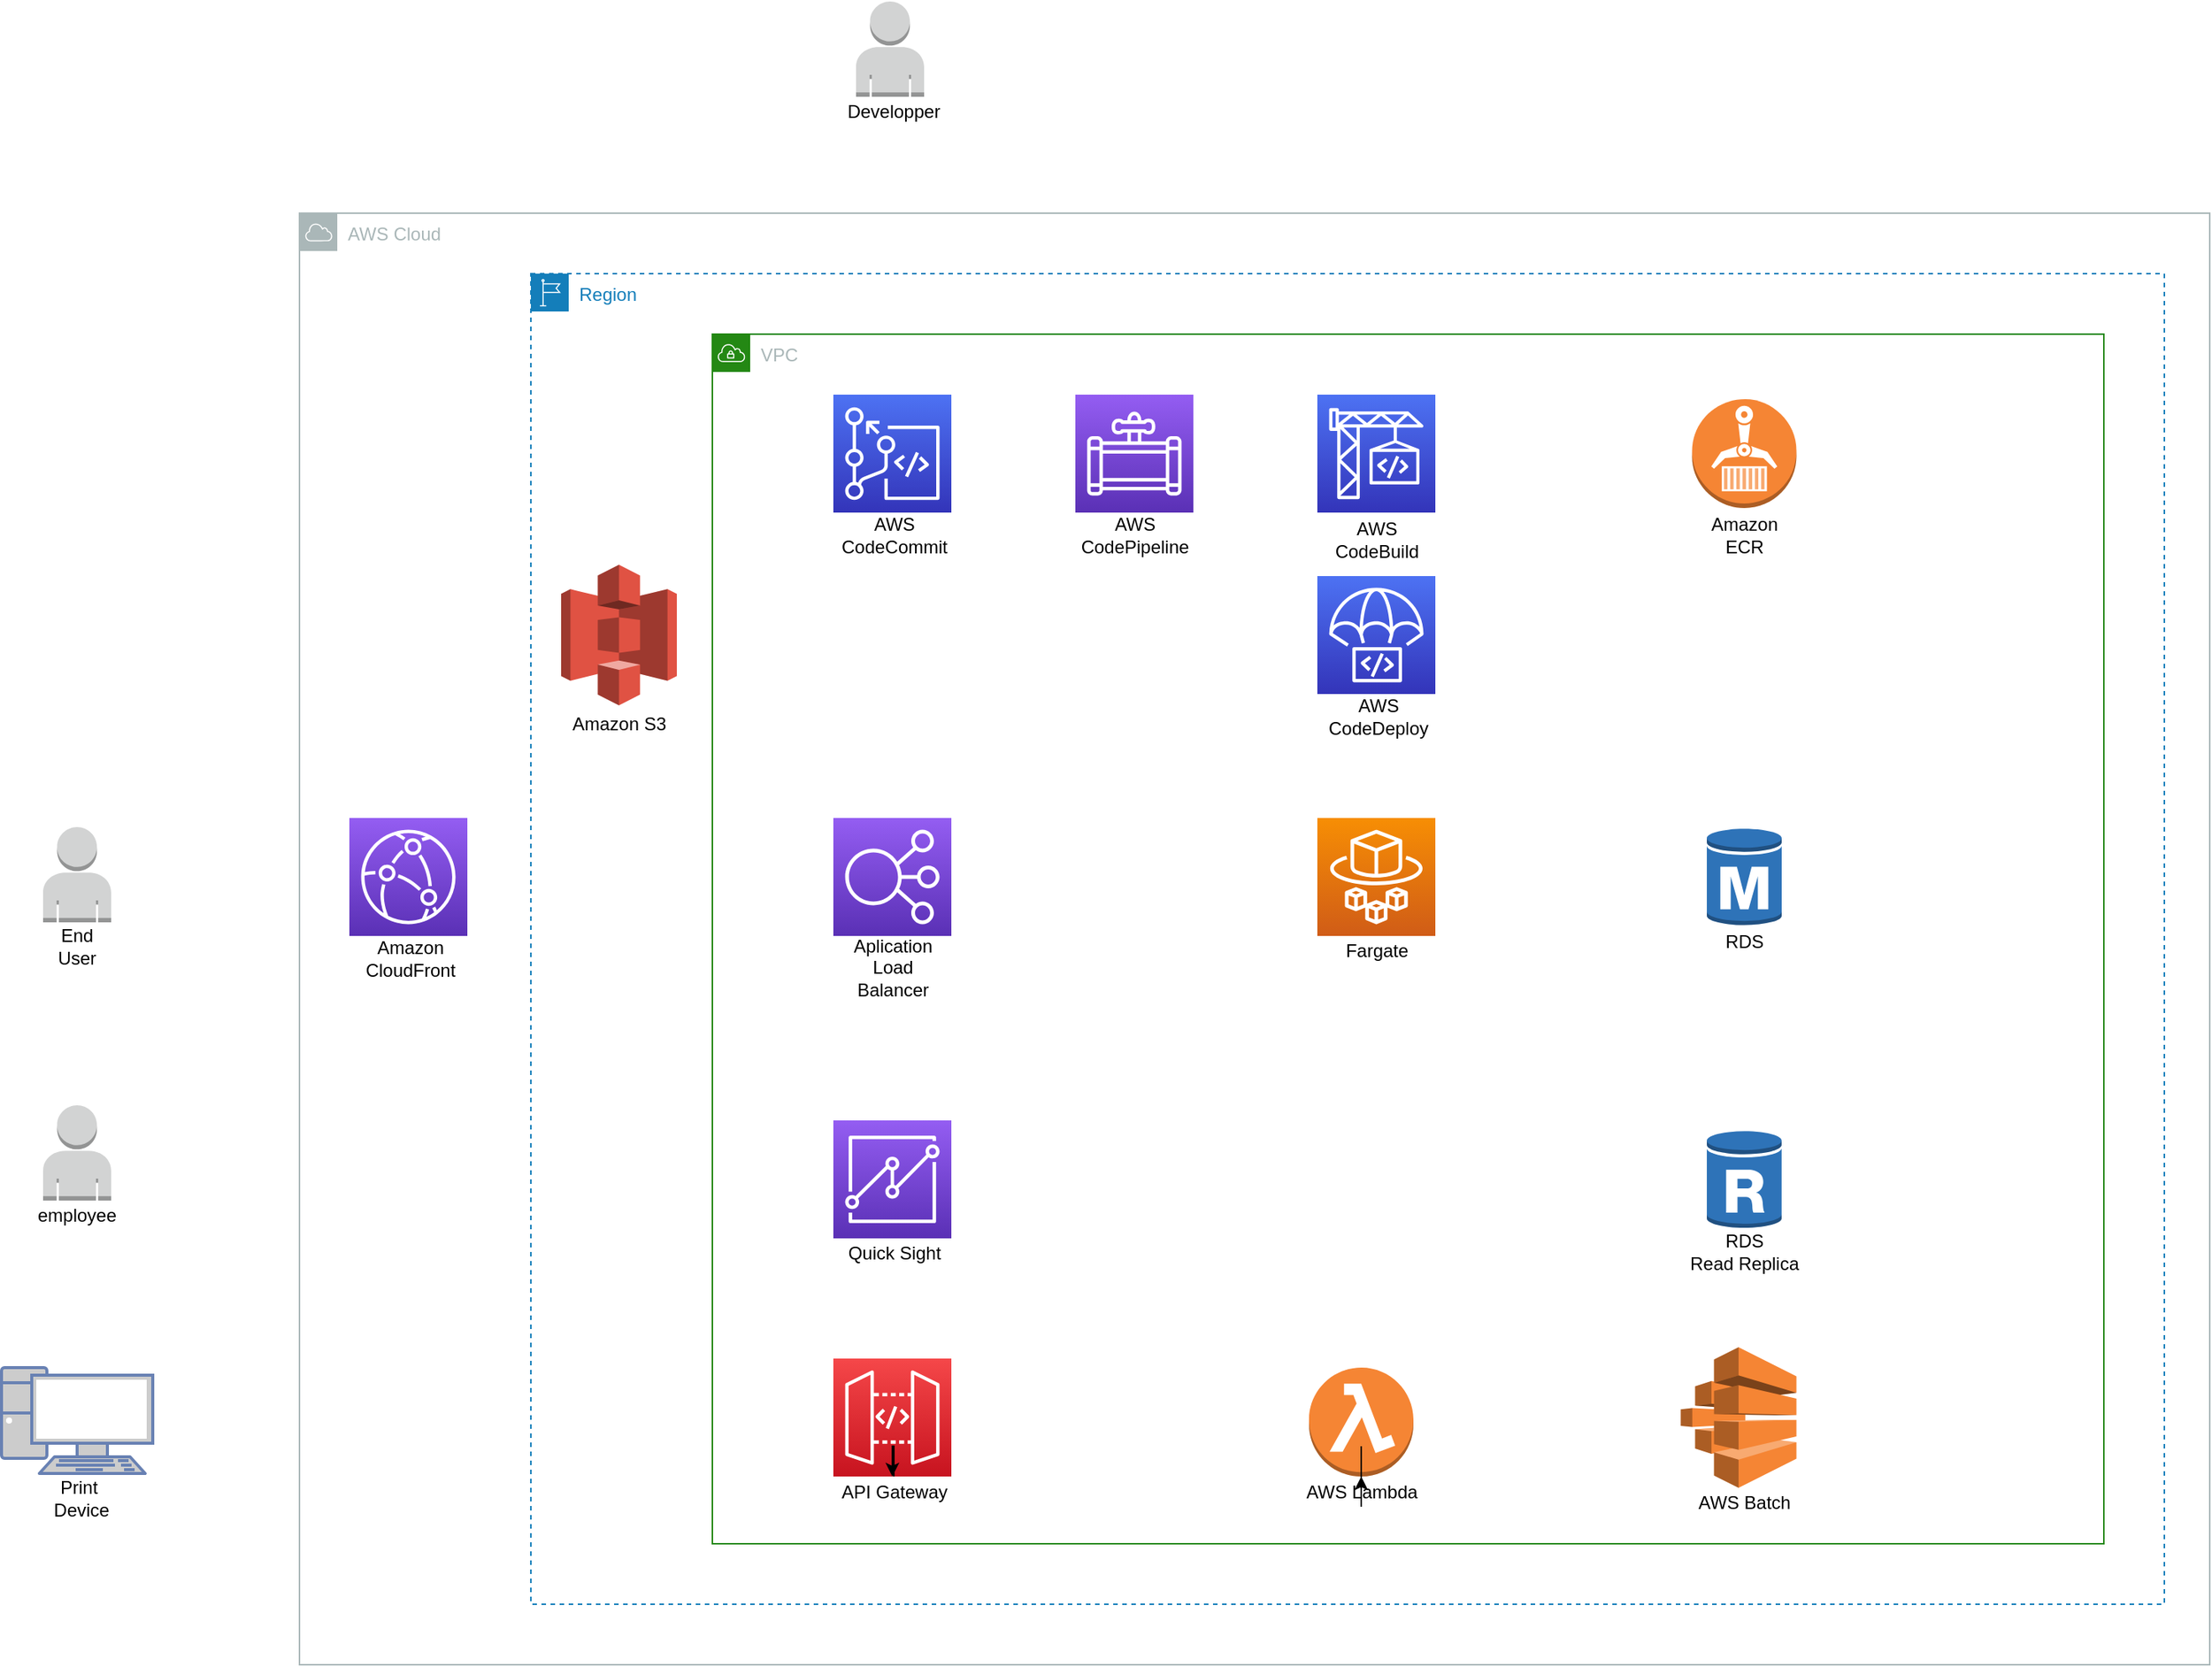 <mxfile>
    <diagram id="gWHWw5_Gwtlagw1Z8CL7" name="ページ2">
        <mxGraphModel dx="807" dy="567" grid="1" gridSize="10" guides="1" tooltips="1" connect="1" arrows="1" fold="1" page="1" pageScale="1" pageWidth="827" pageHeight="1169" math="0" shadow="0">
            <root>
                <mxCell id="uAOKcE6nmeNdGqZ9g9t3-0"/>
                <mxCell id="uAOKcE6nmeNdGqZ9g9t3-1" parent="uAOKcE6nmeNdGqZ9g9t3-0"/>
                <mxCell id="uAOKcE6nmeNdGqZ9g9t3-4" value="AWS Cloud" style="outlineConnect=0;gradientColor=none;html=1;whiteSpace=wrap;fontSize=12;fontStyle=0;shape=mxgraph.aws4.group;grIcon=mxgraph.aws4.group_aws_cloud;strokeColor=#AAB7B8;fillColor=none;verticalAlign=top;align=left;spacingLeft=30;fontColor=#AAB7B8;dashed=0;" parent="uAOKcE6nmeNdGqZ9g9t3-1" vertex="1">
                    <mxGeometry x="247" y="200" width="1263" height="960" as="geometry"/>
                </mxCell>
                <mxCell id="uAOKcE6nmeNdGqZ9g9t3-3" value="Region" style="points=[[0,0],[0.25,0],[0.5,0],[0.75,0],[1,0],[1,0.25],[1,0.5],[1,0.75],[1,1],[0.75,1],[0.5,1],[0.25,1],[0,1],[0,0.75],[0,0.5],[0,0.25]];outlineConnect=0;gradientColor=none;html=1;whiteSpace=wrap;fontSize=12;fontStyle=0;shape=mxgraph.aws4.group;grIcon=mxgraph.aws4.group_region;strokeColor=#147EBA;fillColor=none;verticalAlign=top;align=left;spacingLeft=30;fontColor=#147EBA;dashed=1;" parent="uAOKcE6nmeNdGqZ9g9t3-1" vertex="1">
                    <mxGeometry x="400" y="240" width="1080" height="880" as="geometry"/>
                </mxCell>
                <mxCell id="uAOKcE6nmeNdGqZ9g9t3-2" value="VPC" style="points=[[0,0],[0.25,0],[0.5,0],[0.75,0],[1,0],[1,0.25],[1,0.5],[1,0.75],[1,1],[0.75,1],[0.5,1],[0.25,1],[0,1],[0,0.75],[0,0.5],[0,0.25]];outlineConnect=0;gradientColor=none;html=1;whiteSpace=wrap;fontSize=12;fontStyle=0;shape=mxgraph.aws4.group;grIcon=mxgraph.aws4.group_vpc;strokeColor=#248814;fillColor=none;verticalAlign=top;align=left;spacingLeft=30;fontColor=#AAB7B8;dashed=0;" parent="uAOKcE6nmeNdGqZ9g9t3-1" vertex="1">
                    <mxGeometry x="520" y="280" width="920" height="800" as="geometry"/>
                </mxCell>
                <mxCell id="vgz9VYZ3-x48ovAwq_it-6" value="Text" style="text;html=1;resizable=0;autosize=1;align=center;verticalAlign=middle;points=[];fillColor=none;strokeColor=none;rounded=0;" parent="uAOKcE6nmeNdGqZ9g9t3-1" vertex="1">
                    <mxGeometry x="620" y="340" width="40" height="20" as="geometry"/>
                </mxCell>
                <mxCell id="vgz9VYZ3-x48ovAwq_it-9" value="" style="group" parent="uAOKcE6nmeNdGqZ9g9t3-1" vertex="1" connectable="0">
                    <mxGeometry x="595" y="320" width="90" height="108" as="geometry"/>
                </mxCell>
                <mxCell id="vgz9VYZ3-x48ovAwq_it-2" value="" style="points=[[0,0,0],[0.25,0,0],[0.5,0,0],[0.75,0,0],[1,0,0],[0,1,0],[0.25,1,0],[0.5,1,0],[0.75,1,0],[1,1,0],[0,0.25,0],[0,0.5,0],[0,0.75,0],[1,0.25,0],[1,0.5,0],[1,0.75,0]];outlineConnect=0;fontColor=#232F3E;gradientColor=#4D72F3;gradientDirection=north;fillColor=#3334B9;strokeColor=#ffffff;dashed=0;verticalLabelPosition=bottom;verticalAlign=top;align=center;html=1;fontSize=12;fontStyle=0;aspect=fixed;shape=mxgraph.aws4.resourceIcon;resIcon=mxgraph.aws4.codecommit;" parent="vgz9VYZ3-x48ovAwq_it-9" vertex="1">
                    <mxGeometry x="5" width="78" height="78" as="geometry"/>
                </mxCell>
                <mxCell id="vgz9VYZ3-x48ovAwq_it-7" value="AWS&lt;br&gt;CodeCommit" style="text;html=1;align=center;verticalAlign=middle;resizable=0;points=[];autosize=1;strokeColor=none;" parent="vgz9VYZ3-x48ovAwq_it-9" vertex="1">
                    <mxGeometry y="78" width="90" height="30" as="geometry"/>
                </mxCell>
                <mxCell id="vgz9VYZ3-x48ovAwq_it-13" value="" style="group" parent="uAOKcE6nmeNdGqZ9g9t3-1" vertex="1" connectable="0">
                    <mxGeometry x="754" y="320" width="90" height="108" as="geometry"/>
                </mxCell>
                <mxCell id="vgz9VYZ3-x48ovAwq_it-3" value="" style="points=[[0,0,0],[0.25,0,0],[0.5,0,0],[0.75,0,0],[1,0,0],[0,1,0],[0.25,1,0],[0.5,1,0],[0.75,1,0],[1,1,0],[0,0.25,0],[0,0.5,0],[0,0.75,0],[1,0.25,0],[1,0.5,0],[1,0.75,0]];outlineConnect=0;fontColor=#232F3E;gradientColor=#945DF2;gradientDirection=north;fillColor=#5A30B5;strokeColor=#ffffff;dashed=0;verticalLabelPosition=bottom;verticalAlign=top;align=center;html=1;fontSize=12;fontStyle=0;aspect=fixed;shape=mxgraph.aws4.resourceIcon;resIcon=mxgraph.aws4.data_pipeline;" parent="vgz9VYZ3-x48ovAwq_it-13" vertex="1">
                    <mxGeometry x="6" width="78" height="78" as="geometry"/>
                </mxCell>
                <mxCell id="vgz9VYZ3-x48ovAwq_it-8" value="AWS&lt;br&gt;CodePipeline" style="text;html=1;align=center;verticalAlign=middle;resizable=0;points=[];autosize=1;strokeColor=none;" parent="vgz9VYZ3-x48ovAwq_it-13" vertex="1">
                    <mxGeometry y="78" width="90" height="30" as="geometry"/>
                </mxCell>
                <mxCell id="vgz9VYZ3-x48ovAwq_it-14" value="" style="group" parent="uAOKcE6nmeNdGqZ9g9t3-1" vertex="1" connectable="0">
                    <mxGeometry x="920" y="320" width="78" height="111" as="geometry"/>
                </mxCell>
                <mxCell id="vgz9VYZ3-x48ovAwq_it-1" value="" style="points=[[0,0,0],[0.25,0,0],[0.5,0,0],[0.75,0,0],[1,0,0],[0,1,0],[0.25,1,0],[0.5,1,0],[0.75,1,0],[1,1,0],[0,0.25,0],[0,0.5,0],[0,0.75,0],[1,0.25,0],[1,0.5,0],[1,0.75,0]];outlineConnect=0;fontColor=#232F3E;gradientColor=#4D72F3;gradientDirection=north;fillColor=#3334B9;strokeColor=#ffffff;dashed=0;verticalLabelPosition=bottom;verticalAlign=top;align=center;html=1;fontSize=12;fontStyle=0;aspect=fixed;shape=mxgraph.aws4.resourceIcon;resIcon=mxgraph.aws4.codebuild;" parent="vgz9VYZ3-x48ovAwq_it-14" vertex="1">
                    <mxGeometry width="78" height="78" as="geometry"/>
                </mxCell>
                <mxCell id="vgz9VYZ3-x48ovAwq_it-12" value="AWS&lt;br&gt;CodeBuild" style="text;html=1;align=center;verticalAlign=middle;resizable=0;points=[];autosize=1;strokeColor=none;" parent="vgz9VYZ3-x48ovAwq_it-14" vertex="1">
                    <mxGeometry x="4" y="81" width="70" height="30" as="geometry"/>
                </mxCell>
                <mxCell id="vgz9VYZ3-x48ovAwq_it-15" value="" style="group" parent="uAOKcE6nmeNdGqZ9g9t3-1" vertex="1" connectable="0">
                    <mxGeometry x="920" y="440" width="80" height="108" as="geometry"/>
                </mxCell>
                <mxCell id="vgz9VYZ3-x48ovAwq_it-4" value="" style="points=[[0,0,0],[0.25,0,0],[0.5,0,0],[0.75,0,0],[1,0,0],[0,1,0],[0.25,1,0],[0.5,1,0],[0.75,1,0],[1,1,0],[0,0.25,0],[0,0.5,0],[0,0.75,0],[1,0.25,0],[1,0.5,0],[1,0.75,0]];outlineConnect=0;fontColor=#232F3E;gradientColor=#4D72F3;gradientDirection=north;fillColor=#3334B9;strokeColor=#ffffff;dashed=0;verticalLabelPosition=bottom;verticalAlign=top;align=center;html=1;fontSize=12;fontStyle=0;aspect=fixed;shape=mxgraph.aws4.resourceIcon;resIcon=mxgraph.aws4.codedeploy;" parent="vgz9VYZ3-x48ovAwq_it-15" vertex="1">
                    <mxGeometry width="78" height="78" as="geometry"/>
                </mxCell>
                <mxCell id="vgz9VYZ3-x48ovAwq_it-11" value="AWS&lt;br&gt;CodeDeploy" style="text;html=1;align=center;verticalAlign=middle;resizable=0;points=[];autosize=1;strokeColor=none;" parent="vgz9VYZ3-x48ovAwq_it-15" vertex="1">
                    <mxGeometry y="78" width="80" height="30" as="geometry"/>
                </mxCell>
                <mxCell id="vgz9VYZ3-x48ovAwq_it-16" value="" style="group" parent="uAOKcE6nmeNdGqZ9g9t3-1" vertex="1" connectable="0">
                    <mxGeometry x="1167.75" y="323" width="69" height="105" as="geometry"/>
                </mxCell>
                <mxCell id="vgz9VYZ3-x48ovAwq_it-0" value="" style="outlineConnect=0;dashed=0;verticalLabelPosition=bottom;verticalAlign=top;align=center;html=1;shape=mxgraph.aws3.ecr;fillColor=#F58534;gradientColor=none;" parent="vgz9VYZ3-x48ovAwq_it-16" vertex="1">
                    <mxGeometry width="69" height="72" as="geometry"/>
                </mxCell>
                <mxCell id="vgz9VYZ3-x48ovAwq_it-10" value="Amazon&lt;br&gt;ECR" style="text;html=1;align=center;verticalAlign=middle;resizable=0;points=[];autosize=1;strokeColor=none;" parent="vgz9VYZ3-x48ovAwq_it-16" vertex="1">
                    <mxGeometry x="4.5" y="75" width="60" height="30" as="geometry"/>
                </mxCell>
                <mxCell id="vgz9VYZ3-x48ovAwq_it-25" value="" style="group" parent="uAOKcE6nmeNdGqZ9g9t3-1" vertex="1" connectable="0">
                    <mxGeometry x="280" y="600" width="78" height="108" as="geometry"/>
                </mxCell>
                <mxCell id="xpTxVcHbTkrMu4ZIPbUX-0" value="" style="points=[[0,0,0],[0.25,0,0],[0.5,0,0],[0.75,0,0],[1,0,0],[0,1,0],[0.25,1,0],[0.5,1,0],[0.75,1,0],[1,1,0],[0,0.25,0],[0,0.5,0],[0,0.75,0],[1,0.25,0],[1,0.5,0],[1,0.75,0]];outlineConnect=0;fontColor=#232F3E;gradientColor=#945DF2;gradientDirection=north;fillColor=#5A30B5;strokeColor=#ffffff;dashed=0;verticalLabelPosition=bottom;verticalAlign=top;align=center;html=1;fontSize=12;fontStyle=0;aspect=fixed;shape=mxgraph.aws4.resourceIcon;resIcon=mxgraph.aws4.cloudfront;" parent="vgz9VYZ3-x48ovAwq_it-25" vertex="1">
                    <mxGeometry width="78" height="78" as="geometry"/>
                </mxCell>
                <mxCell id="vgz9VYZ3-x48ovAwq_it-24" value="Amazon&lt;br&gt;CloudFront" style="text;html=1;align=center;verticalAlign=middle;resizable=0;points=[];autosize=1;strokeColor=none;" parent="vgz9VYZ3-x48ovAwq_it-25" vertex="1">
                    <mxGeometry x="5" y="78" width="70" height="30" as="geometry"/>
                </mxCell>
                <mxCell id="vgz9VYZ3-x48ovAwq_it-26" value="" style="group" parent="uAOKcE6nmeNdGqZ9g9t3-1" vertex="1" connectable="0">
                    <mxGeometry x="600" y="600" width="78" height="124" as="geometry"/>
                </mxCell>
                <mxCell id="PO5luvMS2eNr-utxm2IB-0" value="" style="points=[[0,0,0],[0.25,0,0],[0.5,0,0],[0.75,0,0],[1,0,0],[0,1,0],[0.25,1,0],[0.5,1,0],[0.75,1,0],[1,1,0],[0,0.25,0],[0,0.5,0],[0,0.75,0],[1,0.25,0],[1,0.5,0],[1,0.75,0]];outlineConnect=0;fontColor=#232F3E;gradientColor=#945DF2;gradientDirection=north;fillColor=#5A30B5;strokeColor=#ffffff;dashed=0;verticalLabelPosition=bottom;verticalAlign=top;align=center;html=1;fontSize=12;fontStyle=0;aspect=fixed;shape=mxgraph.aws4.resourceIcon;resIcon=mxgraph.aws4.elastic_load_balancing;" parent="vgz9VYZ3-x48ovAwq_it-26" vertex="1">
                    <mxGeometry width="78" height="78" as="geometry"/>
                </mxCell>
                <mxCell id="vgz9VYZ3-x48ovAwq_it-23" value="Aplication&lt;br&gt;Load&lt;br&gt;Balancer" style="text;html=1;align=center;verticalAlign=middle;resizable=0;points=[];autosize=1;strokeColor=none;" parent="vgz9VYZ3-x48ovAwq_it-26" vertex="1">
                    <mxGeometry x="4" y="74" width="70" height="50" as="geometry"/>
                </mxCell>
                <mxCell id="vgz9VYZ3-x48ovAwq_it-27" value="" style="group" parent="uAOKcE6nmeNdGqZ9g9t3-1" vertex="1" connectable="0">
                    <mxGeometry x="920" y="600" width="78" height="98" as="geometry"/>
                </mxCell>
                <mxCell id="PaAU8XX9HptnotYo4aOS-0" value="" style="points=[[0,0,0],[0.25,0,0],[0.5,0,0],[0.75,0,0],[1,0,0],[0,1,0],[0.25,1,0],[0.5,1,0],[0.75,1,0],[1,1,0],[0,0.25,0],[0,0.5,0],[0,0.75,0],[1,0.25,0],[1,0.5,0],[1,0.75,0]];outlineConnect=0;fontColor=#232F3E;gradientColor=#F78E04;gradientDirection=north;fillColor=#D05C17;strokeColor=#ffffff;dashed=0;verticalLabelPosition=bottom;verticalAlign=top;align=center;html=1;fontSize=12;fontStyle=0;aspect=fixed;shape=mxgraph.aws4.resourceIcon;resIcon=mxgraph.aws4.fargate;" parent="vgz9VYZ3-x48ovAwq_it-27" vertex="1">
                    <mxGeometry width="78" height="78" as="geometry"/>
                </mxCell>
                <mxCell id="vgz9VYZ3-x48ovAwq_it-22" value="Fargate" style="text;html=1;align=center;verticalAlign=middle;resizable=0;points=[];autosize=1;strokeColor=none;" parent="vgz9VYZ3-x48ovAwq_it-27" vertex="1">
                    <mxGeometry x="9" y="78" width="60" height="20" as="geometry"/>
                </mxCell>
                <mxCell id="vgz9VYZ3-x48ovAwq_it-30" value="" style="group" parent="uAOKcE6nmeNdGqZ9g9t3-1" vertex="1" connectable="0">
                    <mxGeometry x="600" y="800" width="80" height="98" as="geometry"/>
                </mxCell>
                <mxCell id="0-GJWIgtYGigNeB7CFMk-0" value="" style="points=[[0,0,0],[0.25,0,0],[0.5,0,0],[0.75,0,0],[1,0,0],[0,1,0],[0.25,1,0],[0.5,1,0],[0.75,1,0],[1,1,0],[0,0.25,0],[0,0.5,0],[0,0.75,0],[1,0.25,0],[1,0.5,0],[1,0.75,0]];outlineConnect=0;fontColor=#232F3E;gradientColor=#945DF2;gradientDirection=north;fillColor=#5A30B5;strokeColor=#ffffff;dashed=0;verticalLabelPosition=bottom;verticalAlign=top;align=center;html=1;fontSize=12;fontStyle=0;aspect=fixed;shape=mxgraph.aws4.resourceIcon;resIcon=mxgraph.aws4.quicksight;" parent="vgz9VYZ3-x48ovAwq_it-30" vertex="1">
                    <mxGeometry width="78" height="78" as="geometry"/>
                </mxCell>
                <mxCell id="vgz9VYZ3-x48ovAwq_it-19" value="Quick Sight" style="text;html=1;align=center;verticalAlign=middle;resizable=0;points=[];autosize=1;strokeColor=none;" parent="vgz9VYZ3-x48ovAwq_it-30" vertex="1">
                    <mxGeometry y="78" width="80" height="20" as="geometry"/>
                </mxCell>
                <mxCell id="vgz9VYZ3-x48ovAwq_it-31" value="" style="group" parent="uAOKcE6nmeNdGqZ9g9t3-1" vertex="1" connectable="0">
                    <mxGeometry x="1177.5" y="606" width="49.5" height="86" as="geometry"/>
                </mxCell>
                <mxCell id="oGlKMW2Tp7e-e6Yj17ce-1" value="" style="outlineConnect=0;dashed=0;verticalLabelPosition=bottom;verticalAlign=top;align=center;html=1;shape=mxgraph.aws3.rds_db_instance;fillColor=#2E73B8;gradientColor=none;" parent="vgz9VYZ3-x48ovAwq_it-31" vertex="1">
                    <mxGeometry width="49.5" height="66" as="geometry"/>
                </mxCell>
                <mxCell id="vgz9VYZ3-x48ovAwq_it-21" value="RDS" style="text;html=1;align=center;verticalAlign=middle;resizable=0;points=[];autosize=1;strokeColor=none;" parent="vgz9VYZ3-x48ovAwq_it-31" vertex="1">
                    <mxGeometry x="4.75" y="66" width="40" height="20" as="geometry"/>
                </mxCell>
                <mxCell id="vgz9VYZ3-x48ovAwq_it-33" value="" style="group" parent="uAOKcE6nmeNdGqZ9g9t3-1" vertex="1" connectable="0">
                    <mxGeometry x="1157.25" y="806" width="90" height="96" as="geometry"/>
                </mxCell>
                <mxCell id="oGlKMW2Tp7e-e6Yj17ce-0" value="" style="outlineConnect=0;dashed=0;verticalLabelPosition=bottom;verticalAlign=top;align=center;html=1;shape=mxgraph.aws3.rds_db_instance_read_replica;fillColor=#2E73B8;gradientColor=none;" parent="vgz9VYZ3-x48ovAwq_it-33" vertex="1">
                    <mxGeometry x="20.25" width="49.5" height="66" as="geometry"/>
                </mxCell>
                <mxCell id="vgz9VYZ3-x48ovAwq_it-20" value="RDS&lt;br&gt;Read Replica" style="text;html=1;align=center;verticalAlign=middle;resizable=0;points=[];autosize=1;strokeColor=none;" parent="vgz9VYZ3-x48ovAwq_it-33" vertex="1">
                    <mxGeometry y="66" width="90" height="30" as="geometry"/>
                </mxCell>
                <mxCell id="vgz9VYZ3-x48ovAwq_it-37" value="" style="group" parent="uAOKcE6nmeNdGqZ9g9t3-1" vertex="1" connectable="0">
                    <mxGeometry x="904" y="963.5" width="90" height="92" as="geometry"/>
                </mxCell>
                <mxCell id="11LWBDiFUHKxYhrB88CW-2" value="" style="outlineConnect=0;dashed=0;verticalLabelPosition=bottom;verticalAlign=top;align=center;html=1;shape=mxgraph.aws3.lambda_function;fillColor=#F58534;gradientColor=none;" parent="vgz9VYZ3-x48ovAwq_it-37" vertex="1">
                    <mxGeometry x="10.5" width="69" height="72" as="geometry"/>
                </mxCell>
                <mxCell id="vgz9VYZ3-x48ovAwq_it-35" value="AWS Lambda" style="text;html=1;align=center;verticalAlign=middle;resizable=0;points=[];autosize=1;strokeColor=none;" parent="vgz9VYZ3-x48ovAwq_it-37" vertex="1">
                    <mxGeometry y="72" width="90" height="20" as="geometry"/>
                </mxCell>
                <mxCell id="vgz9VYZ3-x48ovAwq_it-36" value="" style="edgeStyle=orthogonalEdgeStyle;rounded=0;orthogonalLoop=1;jettySize=auto;html=1;" parent="vgz9VYZ3-x48ovAwq_it-37" source="vgz9VYZ3-x48ovAwq_it-35" target="11LWBDiFUHKxYhrB88CW-2" edge="1">
                    <mxGeometry relative="1" as="geometry"/>
                </mxCell>
                <mxCell id="vgz9VYZ3-x48ovAwq_it-38" value="" style="group" parent="uAOKcE6nmeNdGqZ9g9t3-1" vertex="1" connectable="0">
                    <mxGeometry x="1160.25" y="950" width="82" height="113" as="geometry"/>
                </mxCell>
                <mxCell id="11LWBDiFUHKxYhrB88CW-1" value="" style="outlineConnect=0;dashed=0;verticalLabelPosition=bottom;verticalAlign=top;align=center;html=1;shape=mxgraph.aws3.batch;fillColor=#F58534;gradientColor=none;" parent="vgz9VYZ3-x48ovAwq_it-38" vertex="1">
                    <mxGeometry width="76.5" height="93" as="geometry"/>
                </mxCell>
                <mxCell id="vgz9VYZ3-x48ovAwq_it-17" value="AWS Batch" style="text;html=1;align=center;verticalAlign=middle;resizable=0;points=[];autosize=1;strokeColor=none;" parent="vgz9VYZ3-x48ovAwq_it-38" vertex="1">
                    <mxGeometry x="2" y="93" width="80" height="20" as="geometry"/>
                </mxCell>
                <mxCell id="lmpxZaSppe7GSFd1zg_Y-0" value="" style="fontColor=#0066CC;verticalAlign=top;verticalLabelPosition=bottom;labelPosition=center;align=center;html=1;outlineConnect=0;fillColor=#CCCCCC;strokeColor=#6881B3;gradientColor=none;gradientDirection=north;strokeWidth=2;shape=mxgraph.networks.pc;" parent="uAOKcE6nmeNdGqZ9g9t3-1" vertex="1">
                    <mxGeometry x="50" y="963.5" width="100" height="70" as="geometry"/>
                </mxCell>
                <mxCell id="lmpxZaSppe7GSFd1zg_Y-6" value="" style="group" parent="uAOKcE6nmeNdGqZ9g9t3-1" vertex="1" connectable="0">
                    <mxGeometry x="595" y="957.5" width="90" height="98" as="geometry"/>
                </mxCell>
                <mxCell id="11LWBDiFUHKxYhrB88CW-0" value="" style="points=[[0,0,0],[0.25,0,0],[0.5,0,0],[0.75,0,0],[1,0,0],[0,1,0],[0.25,1,0],[0.5,1,0],[0.75,1,0],[1,1,0],[0,0.25,0],[0,0.5,0],[0,0.75,0],[1,0.25,0],[1,0.5,0],[1,0.75,0]];outlineConnect=0;fontColor=#232F3E;gradientColor=#F54749;gradientDirection=north;fillColor=#C7131F;strokeColor=#ffffff;dashed=0;verticalLabelPosition=bottom;verticalAlign=top;align=center;html=1;fontSize=12;fontStyle=0;aspect=fixed;shape=mxgraph.aws4.resourceIcon;resIcon=mxgraph.aws4.api_gateway;" parent="lmpxZaSppe7GSFd1zg_Y-6" vertex="1">
                    <mxGeometry x="5" width="78" height="78" as="geometry"/>
                </mxCell>
                <mxCell id="vgz9VYZ3-x48ovAwq_it-18" value="API Gateway" style="text;html=1;align=center;verticalAlign=middle;resizable=0;points=[];autosize=1;strokeColor=none;" parent="lmpxZaSppe7GSFd1zg_Y-6" vertex="1">
                    <mxGeometry y="78" width="90" height="20" as="geometry"/>
                </mxCell>
                <mxCell id="lmpxZaSppe7GSFd1zg_Y-5" value="" style="edgeStyle=orthogonalEdgeStyle;rounded=0;orthogonalLoop=1;jettySize=auto;html=1;" parent="lmpxZaSppe7GSFd1zg_Y-6" source="vgz9VYZ3-x48ovAwq_it-18" target="11LWBDiFUHKxYhrB88CW-0" edge="1">
                    <mxGeometry relative="1" as="geometry"/>
                </mxCell>
                <mxCell id="lmpxZaSppe7GSFd1zg_Y-7" value="" style="group" parent="uAOKcE6nmeNdGqZ9g9t3-1" vertex="1" connectable="0">
                    <mxGeometry x="418.25" y="432.5" width="80" height="115.5" as="geometry"/>
                </mxCell>
                <mxCell id="4BcXs1rNfdRxukd4PK6k-0" value="" style="outlineConnect=0;dashed=0;verticalLabelPosition=bottom;verticalAlign=top;align=center;html=1;shape=mxgraph.aws3.s3;fillColor=#E05243;gradientColor=none;" parent="lmpxZaSppe7GSFd1zg_Y-7" vertex="1">
                    <mxGeometry x="1.75" width="76.5" height="93" as="geometry"/>
                </mxCell>
                <mxCell id="lmpxZaSppe7GSFd1zg_Y-4" value="Amazon S3" style="text;html=1;align=center;verticalAlign=middle;resizable=0;points=[];autosize=1;strokeColor=none;" parent="lmpxZaSppe7GSFd1zg_Y-7" vertex="1">
                    <mxGeometry y="95.5" width="80" height="20" as="geometry"/>
                </mxCell>
                <mxCell id="lmpxZaSppe7GSFd1zg_Y-16" value="Print&amp;nbsp;&lt;br&gt;Device" style="text;html=1;strokeColor=none;fillColor=none;align=center;verticalAlign=middle;whiteSpace=wrap;rounded=0;" parent="uAOKcE6nmeNdGqZ9g9t3-1" vertex="1">
                    <mxGeometry x="82.5" y="1039.5" width="40" height="20" as="geometry"/>
                </mxCell>
                <mxCell id="lmpxZaSppe7GSFd1zg_Y-19" value="" style="group" parent="uAOKcE6nmeNdGqZ9g9t3-1" vertex="1" connectable="0">
                    <mxGeometry x="615" y="60" width="45" height="83" as="geometry"/>
                </mxCell>
                <mxCell id="lmpxZaSppe7GSFd1zg_Y-1" value="" style="outlineConnect=0;dashed=0;verticalLabelPosition=bottom;verticalAlign=top;align=center;html=1;shape=mxgraph.aws3.user;fillColor=#D2D3D3;gradientColor=none;" parent="lmpxZaSppe7GSFd1zg_Y-19" vertex="1">
                    <mxGeometry width="45" height="63" as="geometry"/>
                </mxCell>
                <mxCell id="lmpxZaSppe7GSFd1zg_Y-9" value="Developper" style="text;html=1;strokeColor=none;fillColor=none;align=center;verticalAlign=middle;whiteSpace=wrap;rounded=0;" parent="lmpxZaSppe7GSFd1zg_Y-19" vertex="1">
                    <mxGeometry x="5" y="63" width="40" height="20" as="geometry"/>
                </mxCell>
                <mxCell id="lmpxZaSppe7GSFd1zg_Y-21" value="" style="group" parent="uAOKcE6nmeNdGqZ9g9t3-1" vertex="1" connectable="0">
                    <mxGeometry x="77.5" y="606" width="45" height="89" as="geometry"/>
                </mxCell>
                <mxCell id="lmpxZaSppe7GSFd1zg_Y-2" value="" style="outlineConnect=0;dashed=0;verticalLabelPosition=bottom;verticalAlign=top;align=center;html=1;shape=mxgraph.aws3.user;fillColor=#D2D3D3;gradientColor=none;" parent="lmpxZaSppe7GSFd1zg_Y-21" vertex="1">
                    <mxGeometry width="45" height="63" as="geometry"/>
                </mxCell>
                <mxCell id="lmpxZaSppe7GSFd1zg_Y-11" value="End User" style="text;html=1;strokeColor=none;fillColor=none;align=center;verticalAlign=middle;whiteSpace=wrap;rounded=0;" parent="lmpxZaSppe7GSFd1zg_Y-21" vertex="1">
                    <mxGeometry x="2.5" y="69" width="40" height="20" as="geometry"/>
                </mxCell>
                <mxCell id="lmpxZaSppe7GSFd1zg_Y-22" value="" style="group" parent="uAOKcE6nmeNdGqZ9g9t3-1" vertex="1" connectable="0">
                    <mxGeometry x="77.5" y="790" width="45" height="83" as="geometry"/>
                </mxCell>
                <mxCell id="lmpxZaSppe7GSFd1zg_Y-8" value="" style="outlineConnect=0;dashed=0;verticalLabelPosition=bottom;verticalAlign=top;align=center;html=1;shape=mxgraph.aws3.user;fillColor=#D2D3D3;gradientColor=none;" parent="lmpxZaSppe7GSFd1zg_Y-22" vertex="1">
                    <mxGeometry width="45" height="63" as="geometry"/>
                </mxCell>
                <mxCell id="lmpxZaSppe7GSFd1zg_Y-14" value="employee" style="text;html=1;strokeColor=none;fillColor=none;align=center;verticalAlign=middle;whiteSpace=wrap;rounded=0;" parent="lmpxZaSppe7GSFd1zg_Y-22" vertex="1">
                    <mxGeometry x="2.5" y="63" width="40" height="20" as="geometry"/>
                </mxCell>
            </root>
        </mxGraphModel>
    </diagram>
</mxfile>